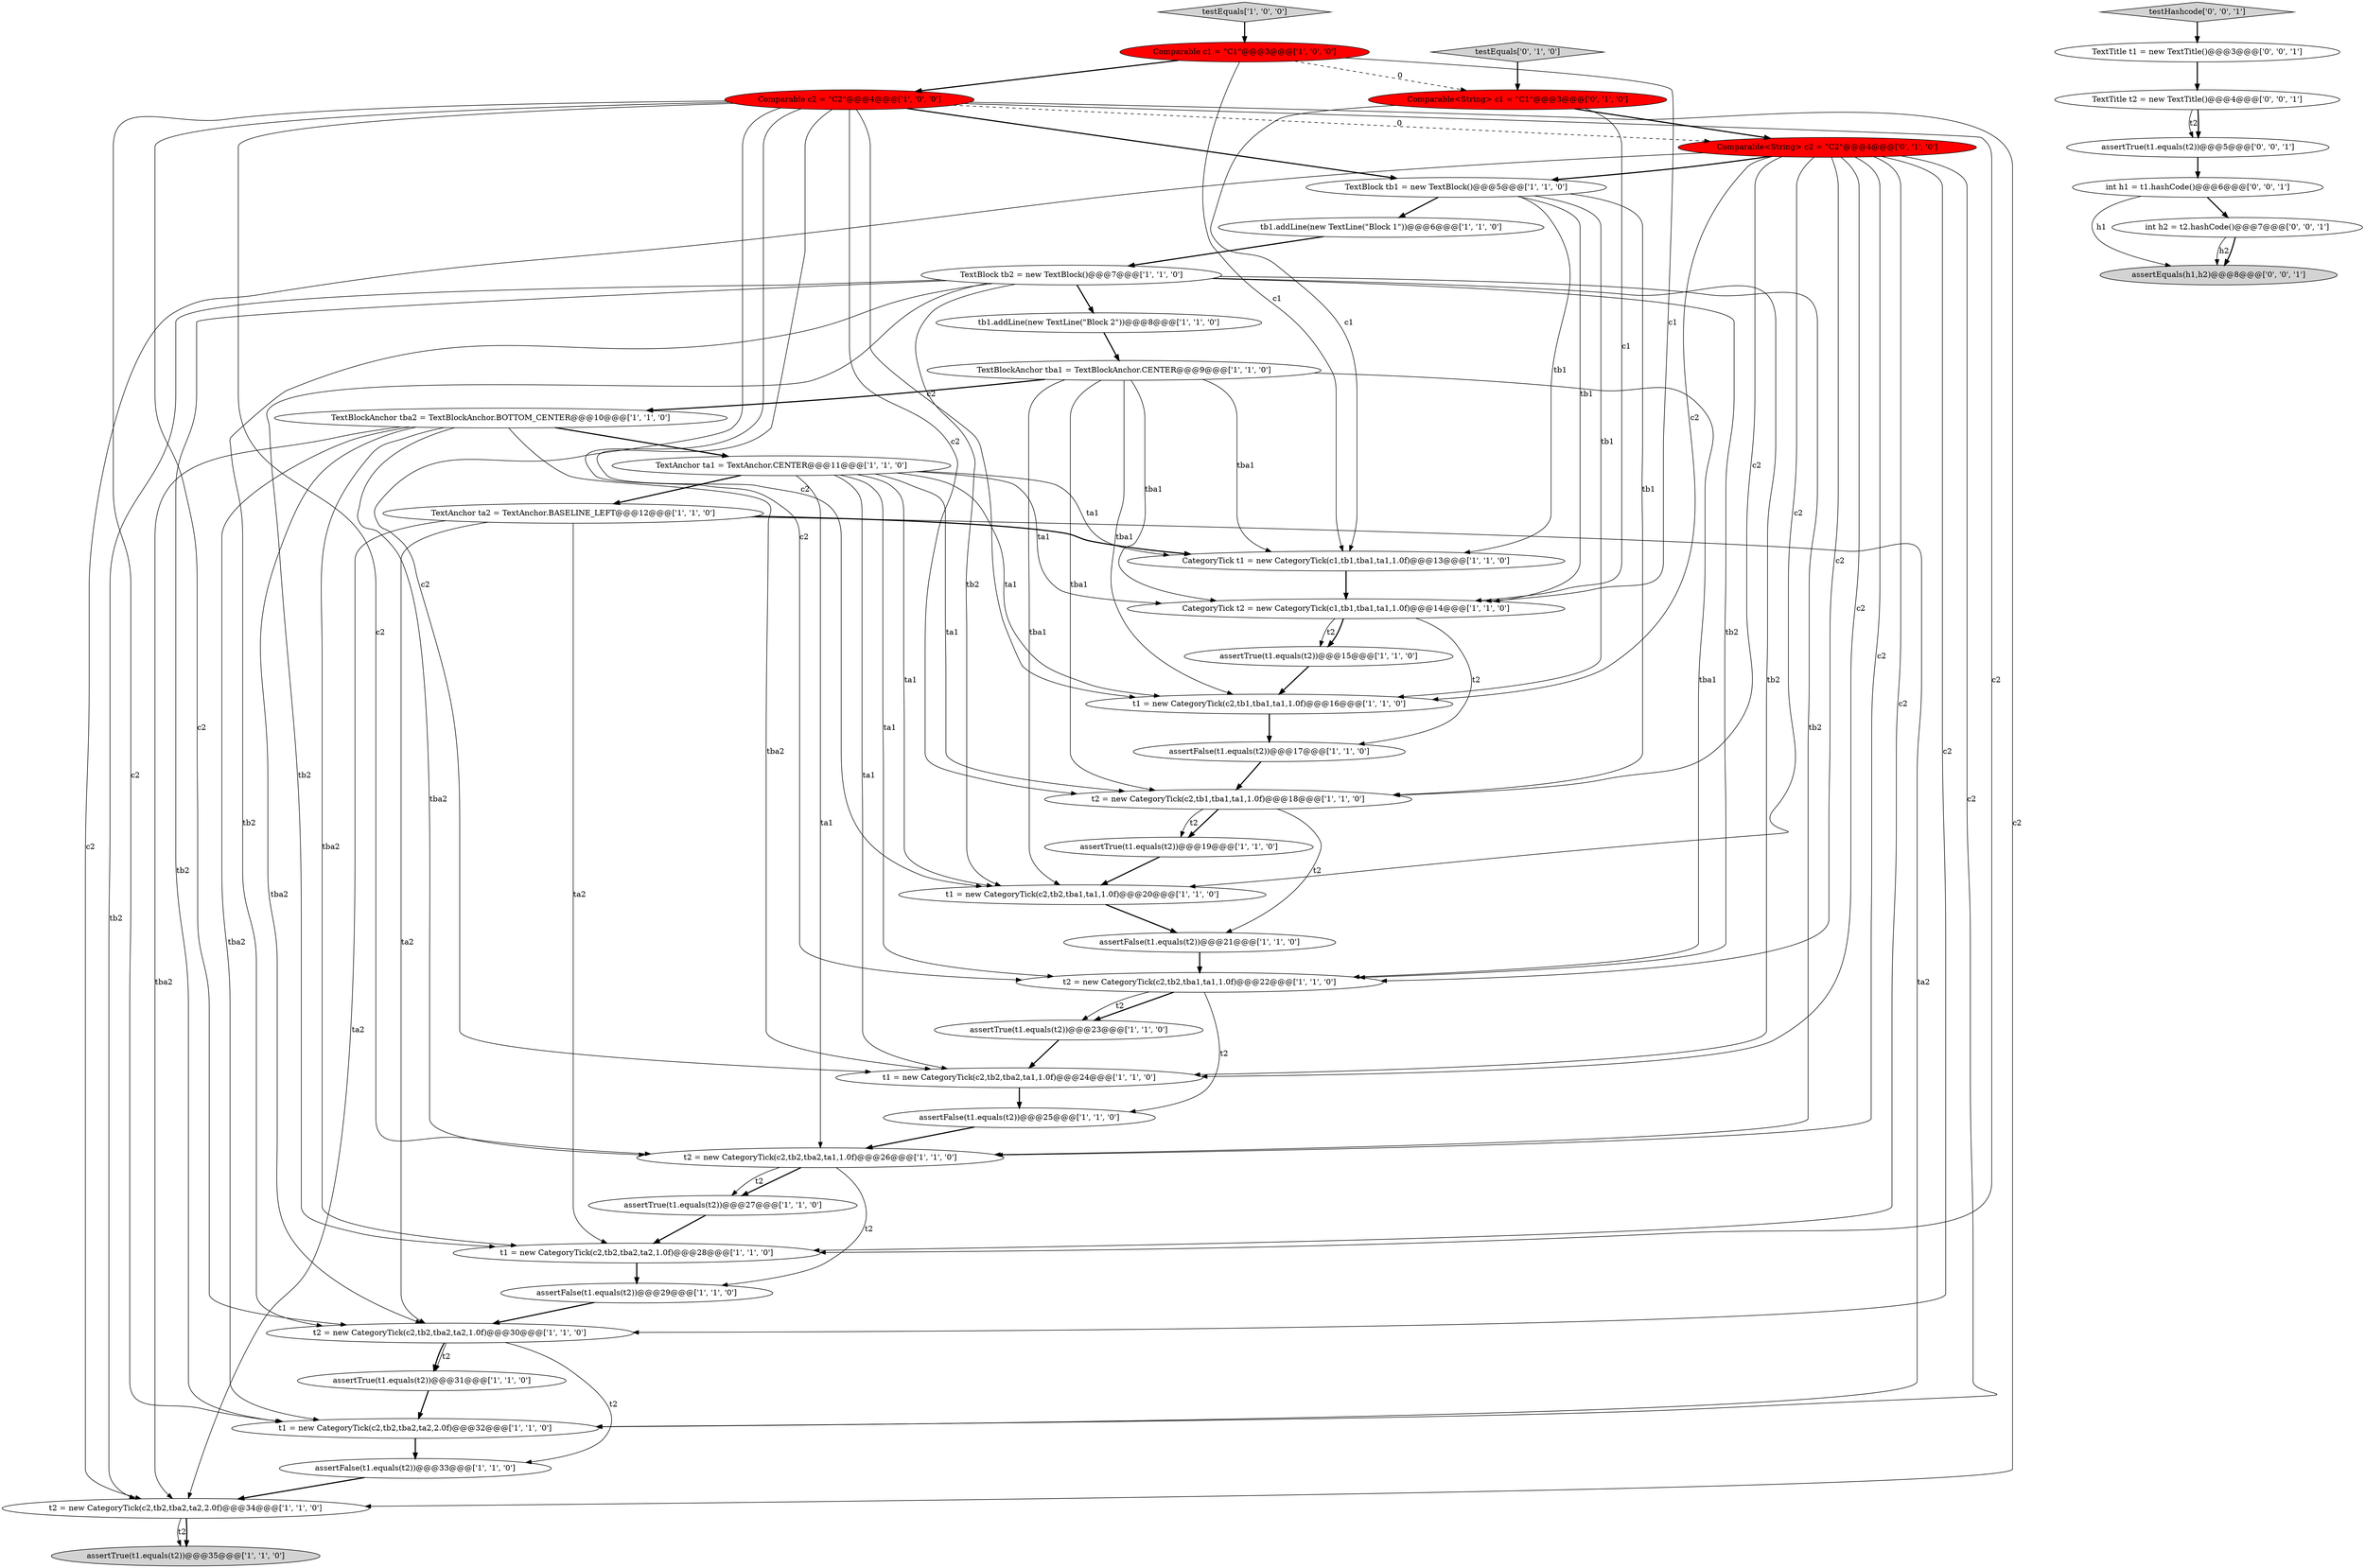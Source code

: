 digraph {
7 [style = filled, label = "TextBlockAnchor tba2 = TextBlockAnchor.BOTTOM_CENTER@@@10@@@['1', '1', '0']", fillcolor = white, shape = ellipse image = "AAA0AAABBB1BBB"];
4 [style = filled, label = "Comparable c1 = \"C1\"@@@3@@@['1', '0', '0']", fillcolor = red, shape = ellipse image = "AAA1AAABBB1BBB"];
26 [style = filled, label = "tb1.addLine(new TextLine(\"Block 1\"))@@@6@@@['1', '1', '0']", fillcolor = white, shape = ellipse image = "AAA0AAABBB1BBB"];
19 [style = filled, label = "t1 = new CategoryTick(c2,tb1,tba1,ta1,1.0f)@@@16@@@['1', '1', '0']", fillcolor = white, shape = ellipse image = "AAA0AAABBB1BBB"];
33 [style = filled, label = "assertTrue(t1.equals(t2))@@@23@@@['1', '1', '0']", fillcolor = white, shape = ellipse image = "AAA0AAABBB1BBB"];
12 [style = filled, label = "assertTrue(t1.equals(t2))@@@15@@@['1', '1', '0']", fillcolor = white, shape = ellipse image = "AAA0AAABBB1BBB"];
28 [style = filled, label = "tb1.addLine(new TextLine(\"Block 2\"))@@@8@@@['1', '1', '0']", fillcolor = white, shape = ellipse image = "AAA0AAABBB1BBB"];
2 [style = filled, label = "t1 = new CategoryTick(c2,tb2,tba1,ta1,1.0f)@@@20@@@['1', '1', '0']", fillcolor = white, shape = ellipse image = "AAA0AAABBB1BBB"];
43 [style = filled, label = "testHashcode['0', '0', '1']", fillcolor = lightgray, shape = diamond image = "AAA0AAABBB3BBB"];
25 [style = filled, label = "TextAnchor ta1 = TextAnchor.CENTER@@@11@@@['1', '1', '0']", fillcolor = white, shape = ellipse image = "AAA0AAABBB1BBB"];
1 [style = filled, label = "assertTrue(t1.equals(t2))@@@31@@@['1', '1', '0']", fillcolor = white, shape = ellipse image = "AAA0AAABBB1BBB"];
24 [style = filled, label = "CategoryTick t1 = new CategoryTick(c1,tb1,tba1,ta1,1.0f)@@@13@@@['1', '1', '0']", fillcolor = white, shape = ellipse image = "AAA0AAABBB1BBB"];
32 [style = filled, label = "TextBlock tb1 = new TextBlock()@@@5@@@['1', '1', '0']", fillcolor = white, shape = ellipse image = "AAA0AAABBB1BBB"];
9 [style = filled, label = "assertFalse(t1.equals(t2))@@@17@@@['1', '1', '0']", fillcolor = white, shape = ellipse image = "AAA0AAABBB1BBB"];
35 [style = filled, label = "Comparable<String> c1 = \"C1\"@@@3@@@['0', '1', '0']", fillcolor = red, shape = ellipse image = "AAA1AAABBB2BBB"];
39 [style = filled, label = "int h1 = t1.hashCode()@@@6@@@['0', '0', '1']", fillcolor = white, shape = ellipse image = "AAA0AAABBB3BBB"];
13 [style = filled, label = "testEquals['1', '0', '0']", fillcolor = lightgray, shape = diamond image = "AAA0AAABBB1BBB"];
3 [style = filled, label = "assertFalse(t1.equals(t2))@@@25@@@['1', '1', '0']", fillcolor = white, shape = ellipse image = "AAA0AAABBB1BBB"];
37 [style = filled, label = "assertEquals(h1,h2)@@@8@@@['0', '0', '1']", fillcolor = lightgray, shape = ellipse image = "AAA0AAABBB3BBB"];
40 [style = filled, label = "int h2 = t2.hashCode()@@@7@@@['0', '0', '1']", fillcolor = white, shape = ellipse image = "AAA0AAABBB3BBB"];
42 [style = filled, label = "assertTrue(t1.equals(t2))@@@5@@@['0', '0', '1']", fillcolor = white, shape = ellipse image = "AAA0AAABBB3BBB"];
18 [style = filled, label = "t2 = new CategoryTick(c2,tb2,tba2,ta1,1.0f)@@@26@@@['1', '1', '0']", fillcolor = white, shape = ellipse image = "AAA0AAABBB1BBB"];
31 [style = filled, label = "assertTrue(t1.equals(t2))@@@19@@@['1', '1', '0']", fillcolor = white, shape = ellipse image = "AAA0AAABBB1BBB"];
38 [style = filled, label = "TextTitle t1 = new TextTitle()@@@3@@@['0', '0', '1']", fillcolor = white, shape = ellipse image = "AAA0AAABBB3BBB"];
15 [style = filled, label = "t2 = new CategoryTick(c2,tb2,tba2,ta2,1.0f)@@@30@@@['1', '1', '0']", fillcolor = white, shape = ellipse image = "AAA0AAABBB1BBB"];
14 [style = filled, label = "TextBlock tb2 = new TextBlock()@@@7@@@['1', '1', '0']", fillcolor = white, shape = ellipse image = "AAA0AAABBB1BBB"];
21 [style = filled, label = "TextBlockAnchor tba1 = TextBlockAnchor.CENTER@@@9@@@['1', '1', '0']", fillcolor = white, shape = ellipse image = "AAA0AAABBB1BBB"];
29 [style = filled, label = "t2 = new CategoryTick(c2,tb1,tba1,ta1,1.0f)@@@18@@@['1', '1', '0']", fillcolor = white, shape = ellipse image = "AAA0AAABBB1BBB"];
0 [style = filled, label = "Comparable c2 = \"C2\"@@@4@@@['1', '0', '0']", fillcolor = red, shape = ellipse image = "AAA1AAABBB1BBB"];
23 [style = filled, label = "t2 = new CategoryTick(c2,tb2,tba2,ta2,2.0f)@@@34@@@['1', '1', '0']", fillcolor = white, shape = ellipse image = "AAA0AAABBB1BBB"];
41 [style = filled, label = "TextTitle t2 = new TextTitle()@@@4@@@['0', '0', '1']", fillcolor = white, shape = ellipse image = "AAA0AAABBB3BBB"];
6 [style = filled, label = "t1 = new CategoryTick(c2,tb2,tba2,ta2,1.0f)@@@28@@@['1', '1', '0']", fillcolor = white, shape = ellipse image = "AAA0AAABBB1BBB"];
17 [style = filled, label = "t1 = new CategoryTick(c2,tb2,tba2,ta2,2.0f)@@@32@@@['1', '1', '0']", fillcolor = white, shape = ellipse image = "AAA0AAABBB1BBB"];
11 [style = filled, label = "assertFalse(t1.equals(t2))@@@29@@@['1', '1', '0']", fillcolor = white, shape = ellipse image = "AAA0AAABBB1BBB"];
5 [style = filled, label = "t1 = new CategoryTick(c2,tb2,tba2,ta1,1.0f)@@@24@@@['1', '1', '0']", fillcolor = white, shape = ellipse image = "AAA0AAABBB1BBB"];
30 [style = filled, label = "assertFalse(t1.equals(t2))@@@21@@@['1', '1', '0']", fillcolor = white, shape = ellipse image = "AAA0AAABBB1BBB"];
34 [style = filled, label = "Comparable<String> c2 = \"C2\"@@@4@@@['0', '1', '0']", fillcolor = red, shape = ellipse image = "AAA1AAABBB2BBB"];
27 [style = filled, label = "t2 = new CategoryTick(c2,tb2,tba1,ta1,1.0f)@@@22@@@['1', '1', '0']", fillcolor = white, shape = ellipse image = "AAA0AAABBB1BBB"];
22 [style = filled, label = "CategoryTick t2 = new CategoryTick(c1,tb1,tba1,ta1,1.0f)@@@14@@@['1', '1', '0']", fillcolor = white, shape = ellipse image = "AAA0AAABBB1BBB"];
10 [style = filled, label = "assertTrue(t1.equals(t2))@@@27@@@['1', '1', '0']", fillcolor = white, shape = ellipse image = "AAA0AAABBB1BBB"];
36 [style = filled, label = "testEquals['0', '1', '0']", fillcolor = lightgray, shape = diamond image = "AAA0AAABBB2BBB"];
20 [style = filled, label = "assertTrue(t1.equals(t2))@@@35@@@['1', '1', '0']", fillcolor = lightgray, shape = ellipse image = "AAA0AAABBB1BBB"];
8 [style = filled, label = "TextAnchor ta2 = TextAnchor.BASELINE_LEFT@@@12@@@['1', '1', '0']", fillcolor = white, shape = ellipse image = "AAA0AAABBB1BBB"];
16 [style = filled, label = "assertFalse(t1.equals(t2))@@@33@@@['1', '1', '0']", fillcolor = white, shape = ellipse image = "AAA0AAABBB1BBB"];
5->3 [style = bold, label=""];
21->29 [style = solid, label="tba1"];
41->42 [style = solid, label="t2"];
14->28 [style = bold, label=""];
38->41 [style = bold, label=""];
21->2 [style = solid, label="tba1"];
22->12 [style = solid, label="t2"];
25->22 [style = solid, label="ta1"];
15->16 [style = solid, label="t2"];
7->18 [style = solid, label="tba2"];
3->18 [style = bold, label=""];
0->29 [style = solid, label="c2"];
8->17 [style = solid, label="ta2"];
25->19 [style = solid, label="ta1"];
28->21 [style = bold, label=""];
19->9 [style = bold, label=""];
14->6 [style = solid, label="tb2"];
6->11 [style = bold, label=""];
34->29 [style = solid, label="c2"];
23->20 [style = solid, label="t2"];
0->34 [style = dashed, label="0"];
34->32 [style = bold, label=""];
27->33 [style = bold, label=""];
34->6 [style = solid, label="c2"];
9->29 [style = bold, label=""];
40->37 [style = solid, label="h2"];
41->42 [style = bold, label=""];
17->16 [style = bold, label=""];
40->37 [style = bold, label=""];
34->2 [style = solid, label="c2"];
25->5 [style = solid, label="ta1"];
8->15 [style = solid, label="ta2"];
14->18 [style = solid, label="tb2"];
4->24 [style = solid, label="c1"];
30->27 [style = bold, label=""];
26->14 [style = bold, label=""];
31->2 [style = bold, label=""];
22->9 [style = solid, label="t2"];
21->24 [style = solid, label="tba1"];
32->26 [style = bold, label=""];
4->0 [style = bold, label=""];
1->17 [style = bold, label=""];
25->29 [style = solid, label="ta1"];
0->23 [style = solid, label="c2"];
14->5 [style = solid, label="tb2"];
27->33 [style = solid, label="t2"];
0->2 [style = solid, label="c2"];
21->7 [style = bold, label=""];
34->5 [style = solid, label="c2"];
34->19 [style = solid, label="c2"];
36->35 [style = bold, label=""];
35->34 [style = bold, label=""];
18->11 [style = solid, label="t2"];
32->19 [style = solid, label="tb1"];
4->35 [style = dashed, label="0"];
0->5 [style = solid, label="c2"];
8->24 [style = bold, label=""];
27->3 [style = solid, label="t2"];
7->15 [style = solid, label="tba2"];
35->22 [style = solid, label="c1"];
23->20 [style = bold, label=""];
0->6 [style = solid, label="c2"];
42->39 [style = bold, label=""];
14->23 [style = solid, label="tb2"];
7->23 [style = solid, label="tba2"];
16->23 [style = bold, label=""];
33->5 [style = bold, label=""];
8->6 [style = solid, label="ta2"];
10->6 [style = bold, label=""];
7->6 [style = solid, label="tba2"];
32->29 [style = solid, label="tb1"];
34->27 [style = solid, label="c2"];
25->24 [style = solid, label="ta1"];
15->1 [style = solid, label="t2"];
34->17 [style = solid, label="c2"];
43->38 [style = bold, label=""];
18->10 [style = bold, label=""];
35->24 [style = solid, label="c1"];
39->40 [style = bold, label=""];
14->27 [style = solid, label="tb2"];
0->19 [style = solid, label="c2"];
0->15 [style = solid, label="c2"];
21->22 [style = solid, label="tba1"];
0->32 [style = bold, label=""];
25->2 [style = solid, label="ta1"];
34->15 [style = solid, label="c2"];
15->1 [style = bold, label=""];
25->18 [style = solid, label="ta1"];
8->23 [style = solid, label="ta2"];
14->15 [style = solid, label="tb2"];
39->37 [style = solid, label="h1"];
29->31 [style = bold, label=""];
4->22 [style = solid, label="c1"];
29->30 [style = solid, label="t2"];
21->27 [style = solid, label="tba1"];
29->31 [style = solid, label="t2"];
18->10 [style = solid, label="t2"];
7->5 [style = solid, label="tba2"];
24->22 [style = bold, label=""];
34->23 [style = solid, label="c2"];
14->2 [style = solid, label="tb2"];
11->15 [style = bold, label=""];
32->22 [style = solid, label="tb1"];
32->24 [style = solid, label="tb1"];
34->18 [style = solid, label="c2"];
22->12 [style = bold, label=""];
25->27 [style = solid, label="ta1"];
0->27 [style = solid, label="c2"];
25->8 [style = bold, label=""];
7->25 [style = bold, label=""];
0->17 [style = solid, label="c2"];
14->17 [style = solid, label="tb2"];
12->19 [style = bold, label=""];
2->30 [style = bold, label=""];
0->18 [style = solid, label="c2"];
21->19 [style = solid, label="tba1"];
13->4 [style = bold, label=""];
7->17 [style = solid, label="tba2"];
}
